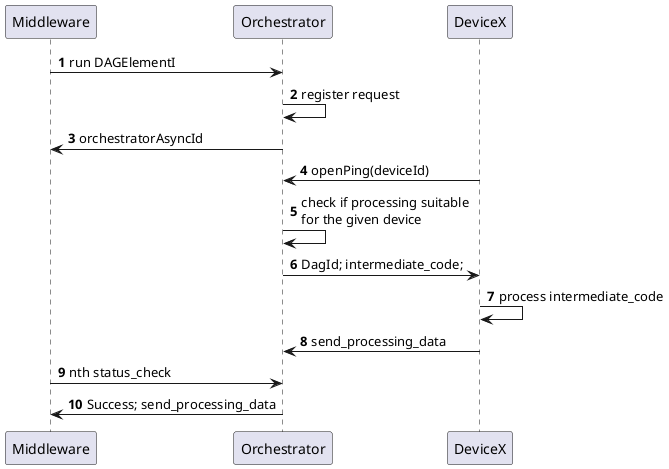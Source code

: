 @startuml
'https://plantuml.com/sequence-diagram

autonumber

Middleware -> Orchestrator: run DAGElementI
Orchestrator -> Orchestrator: register request
Orchestrator -> Middleware: orchestratorAsyncId

DeviceX -> Orchestrator: openPing(deviceId)
Orchestrator -> Orchestrator: check if processing suitable\nfor the given device
Orchestrator -> DeviceX: DagId; intermediate_code;
DeviceX -> DeviceX: process intermediate_code
DeviceX -> Orchestrator: send_processing_data

Middleware -> Orchestrator: nth status_check
Orchestrator -> Middleware: Success; send_processing_data


@enduml
